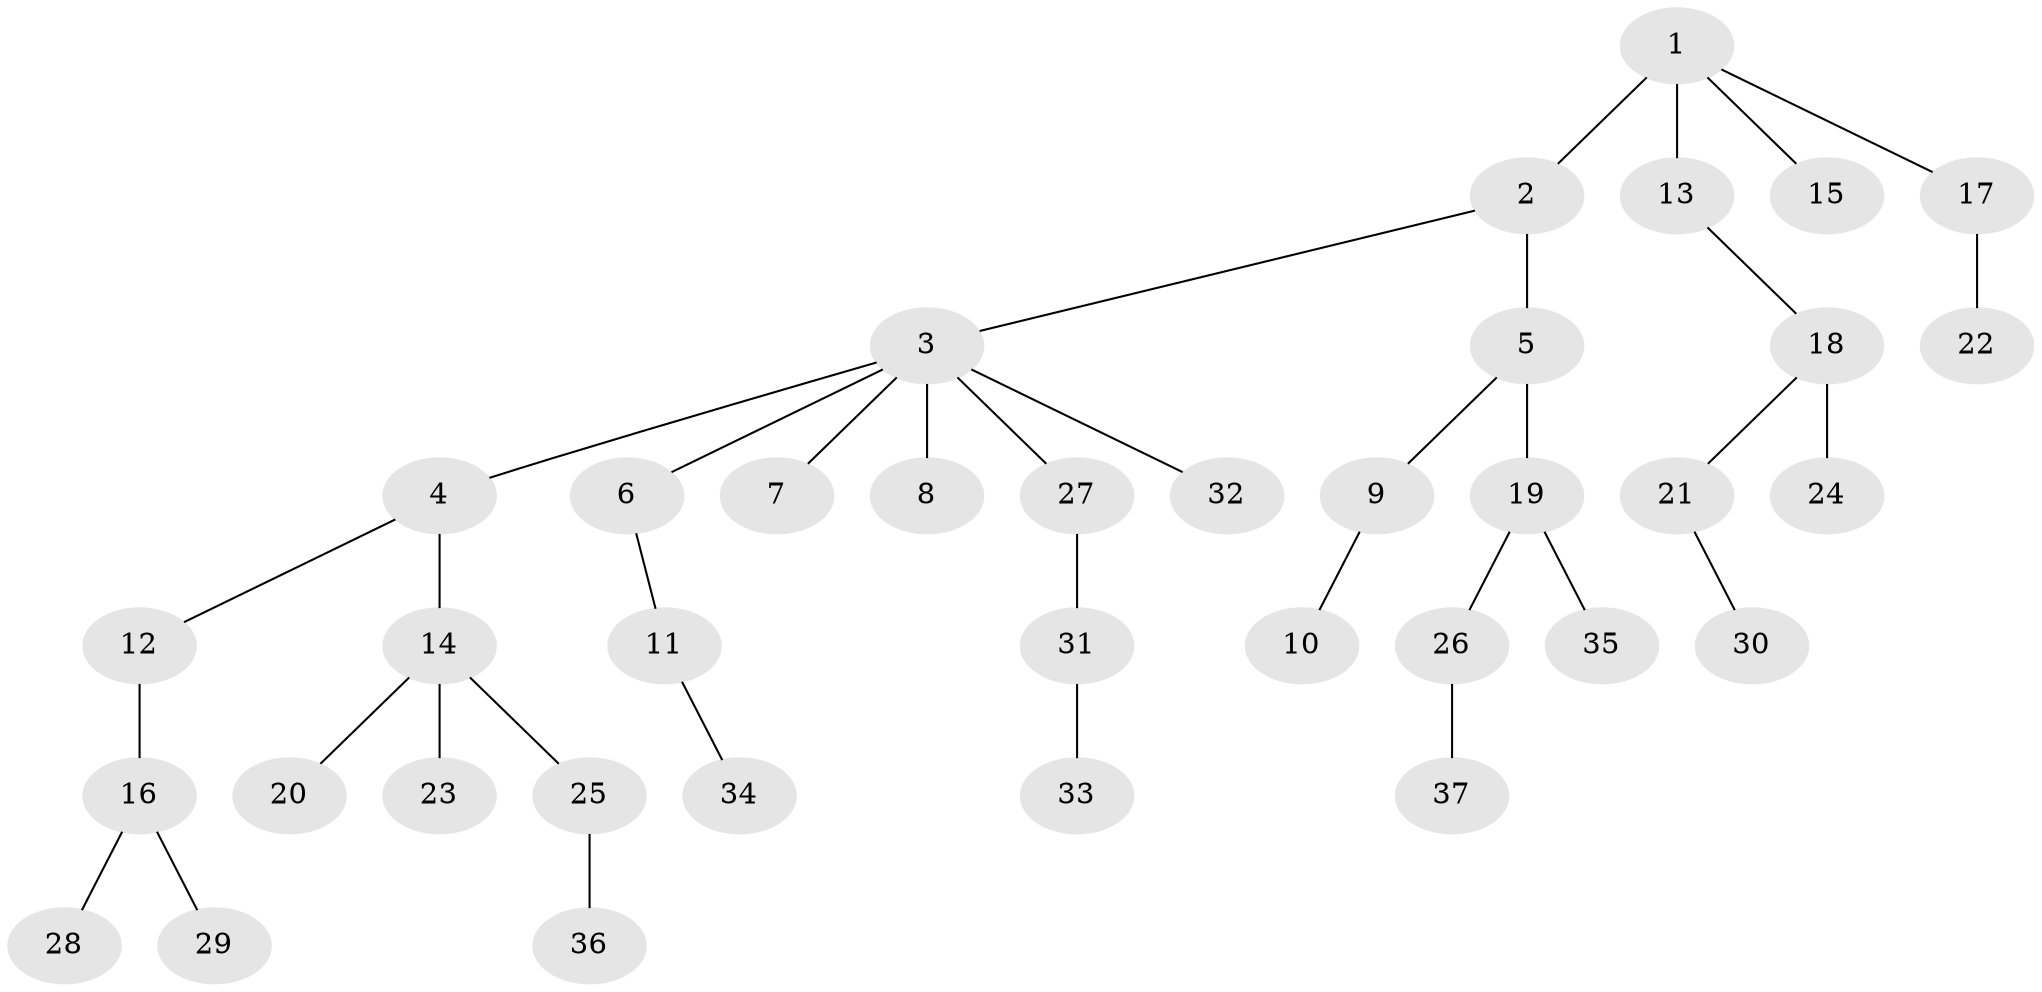 // original degree distribution, {2: 0.3409090909090909, 5: 0.03409090909090909, 10: 0.011363636363636364, 7: 0.011363636363636364, 3: 0.07954545454545454, 4: 0.056818181818181816, 1: 0.4659090909090909}
// Generated by graph-tools (version 1.1) at 2025/51/03/04/25 22:51:55]
// undirected, 37 vertices, 36 edges
graph export_dot {
  node [color=gray90,style=filled];
  1;
  2;
  3;
  4;
  5;
  6;
  7;
  8;
  9;
  10;
  11;
  12;
  13;
  14;
  15;
  16;
  17;
  18;
  19;
  20;
  21;
  22;
  23;
  24;
  25;
  26;
  27;
  28;
  29;
  30;
  31;
  32;
  33;
  34;
  35;
  36;
  37;
  1 -- 2 [weight=2.0];
  1 -- 13 [weight=1.0];
  1 -- 15 [weight=1.0];
  1 -- 17 [weight=1.0];
  2 -- 3 [weight=1.0];
  2 -- 5 [weight=1.0];
  3 -- 4 [weight=1.0];
  3 -- 6 [weight=1.0];
  3 -- 7 [weight=1.0];
  3 -- 8 [weight=1.0];
  3 -- 27 [weight=1.0];
  3 -- 32 [weight=1.0];
  4 -- 12 [weight=1.0];
  4 -- 14 [weight=1.0];
  5 -- 9 [weight=1.0];
  5 -- 19 [weight=3.0];
  6 -- 11 [weight=1.0];
  9 -- 10 [weight=1.0];
  11 -- 34 [weight=1.0];
  12 -- 16 [weight=2.0];
  13 -- 18 [weight=1.0];
  14 -- 20 [weight=1.0];
  14 -- 23 [weight=1.0];
  14 -- 25 [weight=1.0];
  16 -- 28 [weight=1.0];
  16 -- 29 [weight=1.0];
  17 -- 22 [weight=2.0];
  18 -- 21 [weight=1.0];
  18 -- 24 [weight=3.0];
  19 -- 26 [weight=1.0];
  19 -- 35 [weight=1.0];
  21 -- 30 [weight=1.0];
  25 -- 36 [weight=1.0];
  26 -- 37 [weight=1.0];
  27 -- 31 [weight=2.0];
  31 -- 33 [weight=1.0];
}
